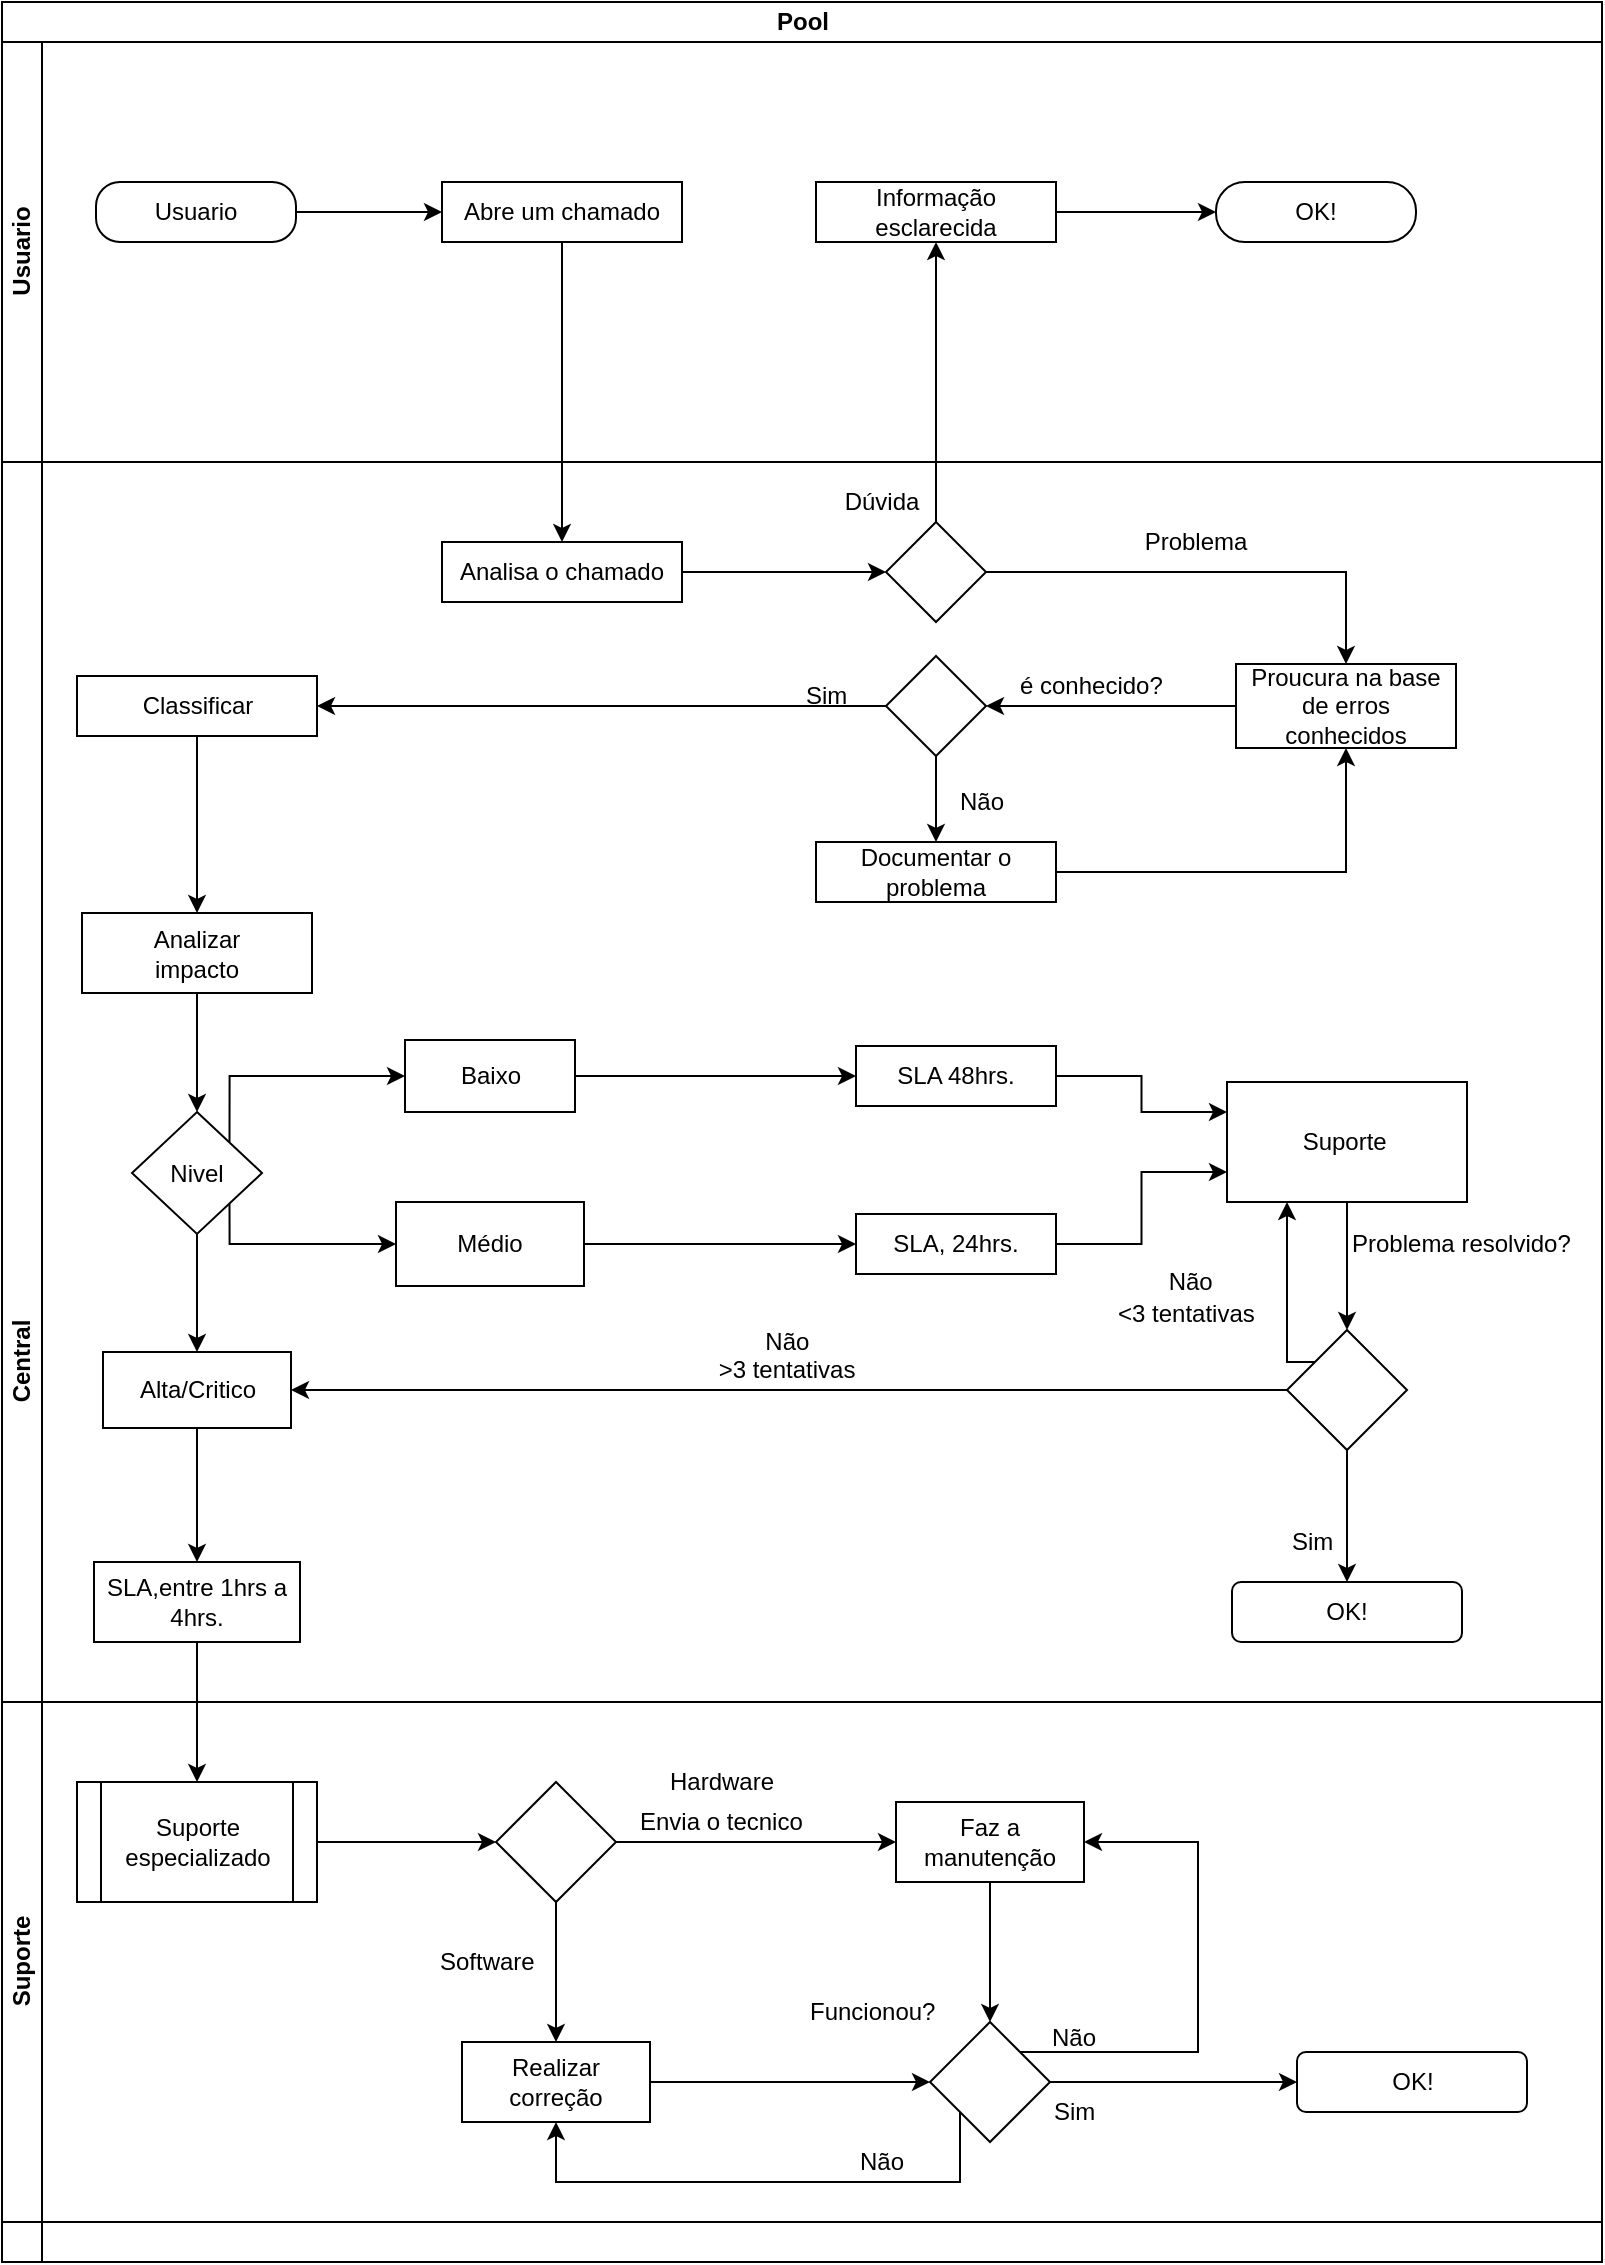 <mxfile version="12.2.0" type="google" pages="1"><diagram id="aMwmUUKOnBIB1RQVJD5V" name="Page-1"><mxGraphModel dx="854" dy="468" grid="1" gridSize="10" guides="1" tooltips="1" connect="1" arrows="1" fold="1" page="1" pageScale="1" pageWidth="827" pageHeight="1169" math="0" shadow="0"><root><mxCell id="0"/><mxCell id="1" parent="0"/><mxCell id="UBkome2IJPFmx6XaQP9s-4" value="Pool" style="swimlane;html=1;childLayout=stackLayout;resizeParent=1;resizeParentMax=0;horizontal=1;startSize=20;horizontalStack=0;" parent="1" vertex="1"><mxGeometry x="13" y="60" width="800" height="1130" as="geometry"/></mxCell><mxCell id="UBkome2IJPFmx6XaQP9s-5" value="Usuario" style="swimlane;html=1;startSize=20;horizontal=0;" parent="UBkome2IJPFmx6XaQP9s-4" vertex="1"><mxGeometry y="20" width="800" height="210" as="geometry"><mxRectangle y="20" width="800" height="40" as="alternateBounds"/></mxGeometry></mxCell><mxCell id="foT4G314ZQIsYF7EMYgq-319" value="" style="edgeStyle=orthogonalEdgeStyle;rounded=0;orthogonalLoop=1;jettySize=auto;html=1;" parent="UBkome2IJPFmx6XaQP9s-5" source="UBkome2IJPFmx6XaQP9s-2" target="foT4G314ZQIsYF7EMYgq-318" edge="1"><mxGeometry relative="1" as="geometry"/></mxCell><mxCell id="UBkome2IJPFmx6XaQP9s-2" value="Usuario" style="rounded=1;whiteSpace=wrap;html=1;arcSize=40;" parent="UBkome2IJPFmx6XaQP9s-5" vertex="1"><mxGeometry x="47" y="70" width="100" height="30" as="geometry"/></mxCell><mxCell id="foT4G314ZQIsYF7EMYgq-318" value="Abre um chamado" style="rounded=0;whiteSpace=wrap;html=1;" parent="UBkome2IJPFmx6XaQP9s-5" vertex="1"><mxGeometry x="220" y="70" width="120" height="30" as="geometry"/></mxCell><mxCell id="foT4G314ZQIsYF7EMYgq-346" style="edgeStyle=orthogonalEdgeStyle;rounded=0;orthogonalLoop=1;jettySize=auto;html=1;exitX=1;exitY=0.5;exitDx=0;exitDy=0;entryX=0;entryY=0.5;entryDx=0;entryDy=0;" parent="UBkome2IJPFmx6XaQP9s-5" source="foT4G314ZQIsYF7EMYgq-332" target="foT4G314ZQIsYF7EMYgq-340" edge="1"><mxGeometry relative="1" as="geometry"/></mxCell><mxCell id="foT4G314ZQIsYF7EMYgq-332" value="Informação esclarecida" style="rounded=0;whiteSpace=wrap;html=1;" parent="UBkome2IJPFmx6XaQP9s-5" vertex="1"><mxGeometry x="407" y="70" width="120" height="30" as="geometry"/></mxCell><mxCell id="foT4G314ZQIsYF7EMYgq-340" value="OK!" style="rounded=1;whiteSpace=wrap;html=1;arcSize=48;" parent="UBkome2IJPFmx6XaQP9s-5" vertex="1"><mxGeometry x="607" y="70" width="100" height="30" as="geometry"/></mxCell><mxCell id="foT4G314ZQIsYF7EMYgq-328" style="edgeStyle=orthogonalEdgeStyle;rounded=0;orthogonalLoop=1;jettySize=auto;html=1;entryX=0.5;entryY=0;entryDx=0;entryDy=0;" parent="UBkome2IJPFmx6XaQP9s-4" source="foT4G314ZQIsYF7EMYgq-318" target="foT4G314ZQIsYF7EMYgq-327" edge="1"><mxGeometry relative="1" as="geometry"/></mxCell><mxCell id="foT4G314ZQIsYF7EMYgq-345" style="edgeStyle=orthogonalEdgeStyle;rounded=0;orthogonalLoop=1;jettySize=auto;html=1;exitX=0.5;exitY=0;exitDx=0;exitDy=0;entryX=0.5;entryY=1;entryDx=0;entryDy=0;" parent="UBkome2IJPFmx6XaQP9s-4" source="foT4G314ZQIsYF7EMYgq-330" target="foT4G314ZQIsYF7EMYgq-332" edge="1"><mxGeometry relative="1" as="geometry"/></mxCell><mxCell id="UBkome2IJPFmx6XaQP9s-6" value="Central&lt;br&gt;" style="swimlane;html=1;startSize=20;horizontal=0;" parent="UBkome2IJPFmx6XaQP9s-4" vertex="1"><mxGeometry y="230" width="800" height="900" as="geometry"/></mxCell><mxCell id="foT4G314ZQIsYF7EMYgq-357" style="edgeStyle=orthogonalEdgeStyle;rounded=0;orthogonalLoop=1;jettySize=auto;html=1;exitX=0;exitY=0.5;exitDx=0;exitDy=0;entryX=1;entryY=0.5;entryDx=0;entryDy=0;" parent="UBkome2IJPFmx6XaQP9s-6" source="UBkome2IJPFmx6XaQP9s-53" target="foT4G314ZQIsYF7EMYgq-354" edge="1"><mxGeometry relative="1" as="geometry"/></mxCell><mxCell id="UBkome2IJPFmx6XaQP9s-53" value="Proucura na base de erros conhecidos" style="rounded=0;whiteSpace=wrap;html=1;" parent="UBkome2IJPFmx6XaQP9s-6" vertex="1"><mxGeometry x="617" y="101" width="110" height="42" as="geometry"/></mxCell><mxCell id="foT4G314ZQIsYF7EMYgq-325" value="" style="edgeStyle=orthogonalEdgeStyle;rounded=0;orthogonalLoop=1;jettySize=auto;html=1;entryX=0.5;entryY=0;entryDx=0;entryDy=0;" parent="UBkome2IJPFmx6XaQP9s-6" source="UBkome2IJPFmx6XaQP9s-73" target="foT4G314ZQIsYF7EMYgq-25" edge="1"><mxGeometry relative="1" as="geometry"><mxPoint x="87" y="210" as="targetPoint"/></mxGeometry></mxCell><mxCell id="UBkome2IJPFmx6XaQP9s-73" value="Classificar" style="rounded=0;whiteSpace=wrap;html=1;" parent="UBkome2IJPFmx6XaQP9s-6" vertex="1"><mxGeometry x="37.5" y="107" width="120" height="30" as="geometry"/></mxCell><mxCell id="foT4G314ZQIsYF7EMYgq-193" value="" style="edgeStyle=orthogonalEdgeStyle;rounded=0;orthogonalLoop=1;jettySize=auto;html=1;" parent="UBkome2IJPFmx6XaQP9s-6" source="foT4G314ZQIsYF7EMYgq-12" target="foT4G314ZQIsYF7EMYgq-32" edge="1"><mxGeometry relative="1" as="geometry"/></mxCell><mxCell id="foT4G314ZQIsYF7EMYgq-197" style="edgeStyle=orthogonalEdgeStyle;rounded=0;orthogonalLoop=1;jettySize=auto;html=1;exitX=1;exitY=0;exitDx=0;exitDy=0;entryX=0;entryY=0.5;entryDx=0;entryDy=0;" parent="UBkome2IJPFmx6XaQP9s-6" source="foT4G314ZQIsYF7EMYgq-12" target="foT4G314ZQIsYF7EMYgq-91" edge="1"><mxGeometry relative="1" as="geometry"><Array as="points"><mxPoint x="114" y="307"/></Array></mxGeometry></mxCell><mxCell id="foT4G314ZQIsYF7EMYgq-198" style="edgeStyle=orthogonalEdgeStyle;rounded=0;orthogonalLoop=1;jettySize=auto;html=1;exitX=1;exitY=1;exitDx=0;exitDy=0;entryX=0;entryY=0.5;entryDx=0;entryDy=0;" parent="UBkome2IJPFmx6XaQP9s-6" source="foT4G314ZQIsYF7EMYgq-12" target="foT4G314ZQIsYF7EMYgq-30" edge="1"><mxGeometry relative="1" as="geometry"><Array as="points"><mxPoint x="114" y="391"/></Array></mxGeometry></mxCell><mxCell id="foT4G314ZQIsYF7EMYgq-12" value="Nivel" style="rhombus;whiteSpace=wrap;html=1;" parent="UBkome2IJPFmx6XaQP9s-6" vertex="1"><mxGeometry x="65" y="325" width="65" height="61" as="geometry"/></mxCell><mxCell id="foT4G314ZQIsYF7EMYgq-16" style="edgeStyle=orthogonalEdgeStyle;rounded=0;orthogonalLoop=1;jettySize=auto;html=1;exitX=0.5;exitY=1;exitDx=0;exitDy=0;" parent="UBkome2IJPFmx6XaQP9s-6" edge="1"><mxGeometry relative="1" as="geometry"><mxPoint x="258" y="370" as="sourcePoint"/><mxPoint x="258" y="369.5" as="targetPoint"/></mxGeometry></mxCell><mxCell id="foT4G314ZQIsYF7EMYgq-190" style="edgeStyle=orthogonalEdgeStyle;rounded=0;orthogonalLoop=1;jettySize=auto;html=1;exitX=0.5;exitY=1;exitDx=0;exitDy=0;entryX=0.5;entryY=0;entryDx=0;entryDy=0;" parent="UBkome2IJPFmx6XaQP9s-6" source="foT4G314ZQIsYF7EMYgq-25" target="foT4G314ZQIsYF7EMYgq-12" edge="1"><mxGeometry relative="1" as="geometry"><mxPoint x="85" y="277" as="sourcePoint"/></mxGeometry></mxCell><mxCell id="foT4G314ZQIsYF7EMYgq-25" value="Analizar&lt;br&gt;impacto" style="rounded=0;whiteSpace=wrap;html=1;" parent="UBkome2IJPFmx6XaQP9s-6" vertex="1"><mxGeometry x="40" y="225.5" width="115" height="40" as="geometry"/></mxCell><mxCell id="foT4G314ZQIsYF7EMYgq-383" style="edgeStyle=orthogonalEdgeStyle;rounded=0;orthogonalLoop=1;jettySize=auto;html=1;exitX=1;exitY=0.5;exitDx=0;exitDy=0;entryX=0;entryY=0.5;entryDx=0;entryDy=0;" parent="UBkome2IJPFmx6XaQP9s-6" source="foT4G314ZQIsYF7EMYgq-30" target="foT4G314ZQIsYF7EMYgq-205" edge="1"><mxGeometry relative="1" as="geometry"/></mxCell><mxCell id="foT4G314ZQIsYF7EMYgq-30" value="Médio" style="rounded=0;whiteSpace=wrap;html=1;" parent="UBkome2IJPFmx6XaQP9s-6" vertex="1"><mxGeometry x="197" y="370" width="94" height="42" as="geometry"/></mxCell><mxCell id="UBkome2IJPFmx6XaQP9s-7" value="Suporte&lt;br&gt;" style="swimlane;html=1;startSize=20;horizontal=0;" parent="UBkome2IJPFmx6XaQP9s-6" vertex="1"><mxGeometry y="620" width="800" height="260" as="geometry"><mxRectangle y="260" width="800" height="60" as="alternateBounds"/></mxGeometry></mxCell><mxCell id="foT4G314ZQIsYF7EMYgq-300" value="" style="edgeStyle=orthogonalEdgeStyle;rounded=0;orthogonalLoop=1;jettySize=auto;html=1;entryX=0;entryY=0.5;entryDx=0;entryDy=0;" parent="UBkome2IJPFmx6XaQP9s-7" source="foT4G314ZQIsYF7EMYgq-296" target="foT4G314ZQIsYF7EMYgq-298" edge="1"><mxGeometry relative="1" as="geometry"><mxPoint x="237.5" y="70" as="targetPoint"/></mxGeometry></mxCell><mxCell id="foT4G314ZQIsYF7EMYgq-296" value="Suporte especializado" style="shape=process;whiteSpace=wrap;html=1;backgroundOutline=1;" parent="UBkome2IJPFmx6XaQP9s-7" vertex="1"><mxGeometry x="37.5" y="40" width="120" height="60" as="geometry"/></mxCell><mxCell id="foT4G314ZQIsYF7EMYgq-314" value="" style="edgeStyle=orthogonalEdgeStyle;rounded=0;orthogonalLoop=1;jettySize=auto;html=1;" parent="UBkome2IJPFmx6XaQP9s-7" source="foT4G314ZQIsYF7EMYgq-298" target="foT4G314ZQIsYF7EMYgq-313" edge="1"><mxGeometry relative="1" as="geometry"/></mxCell><mxCell id="foT4G314ZQIsYF7EMYgq-377" style="edgeStyle=orthogonalEdgeStyle;rounded=0;orthogonalLoop=1;jettySize=auto;html=1;exitX=1;exitY=0.5;exitDx=0;exitDy=0;" parent="UBkome2IJPFmx6XaQP9s-7" source="foT4G314ZQIsYF7EMYgq-298" target="foT4G314ZQIsYF7EMYgq-373" edge="1"><mxGeometry relative="1" as="geometry"/></mxCell><mxCell id="foT4G314ZQIsYF7EMYgq-298" value="" style="rhombus;whiteSpace=wrap;html=1;" parent="UBkome2IJPFmx6XaQP9s-7" vertex="1"><mxGeometry x="247" y="40" width="60" height="60" as="geometry"/></mxCell><mxCell id="foT4G314ZQIsYF7EMYgq-309" value="Hardware" style="text;html=1;resizable=0;points=[];autosize=1;align=left;verticalAlign=top;spacingTop=-4;" parent="UBkome2IJPFmx6XaQP9s-7" vertex="1"><mxGeometry x="332" y="30" width="70" height="20" as="geometry"/></mxCell><mxCell id="foT4G314ZQIsYF7EMYgq-310" value="Envia o tecnico" style="text;html=1;resizable=0;points=[];autosize=1;align=left;verticalAlign=top;spacingTop=-4;" parent="UBkome2IJPFmx6XaQP9s-7" vertex="1"><mxGeometry x="317" y="50" width="100" height="20" as="geometry"/></mxCell><mxCell id="foT4G314ZQIsYF7EMYgq-401" style="edgeStyle=orthogonalEdgeStyle;rounded=0;orthogonalLoop=1;jettySize=auto;html=1;exitX=1;exitY=0.5;exitDx=0;exitDy=0;entryX=0;entryY=0.5;entryDx=0;entryDy=0;" parent="UBkome2IJPFmx6XaQP9s-7" source="foT4G314ZQIsYF7EMYgq-313" target="foT4G314ZQIsYF7EMYgq-399" edge="1"><mxGeometry relative="1" as="geometry"/></mxCell><mxCell id="foT4G314ZQIsYF7EMYgq-313" value="Realizar correção" style="rounded=0;whiteSpace=wrap;html=1;" parent="UBkome2IJPFmx6XaQP9s-7" vertex="1"><mxGeometry x="230" y="170" width="94" height="40" as="geometry"/></mxCell><mxCell id="foT4G314ZQIsYF7EMYgq-315" value="Software" style="text;html=1;resizable=0;points=[];autosize=1;align=left;verticalAlign=top;spacingTop=-4;" parent="UBkome2IJPFmx6XaQP9s-7" vertex="1"><mxGeometry x="217" y="120" width="60" height="20" as="geometry"/></mxCell><mxCell id="foT4G314ZQIsYF7EMYgq-400" style="edgeStyle=orthogonalEdgeStyle;rounded=0;orthogonalLoop=1;jettySize=auto;html=1;exitX=0.5;exitY=1;exitDx=0;exitDy=0;" parent="UBkome2IJPFmx6XaQP9s-7" source="foT4G314ZQIsYF7EMYgq-373" target="foT4G314ZQIsYF7EMYgq-399" edge="1"><mxGeometry relative="1" as="geometry"/></mxCell><mxCell id="foT4G314ZQIsYF7EMYgq-373" value="Faz a manutenção" style="rounded=0;whiteSpace=wrap;html=1;" parent="UBkome2IJPFmx6XaQP9s-7" vertex="1"><mxGeometry x="447" y="50" width="94" height="40" as="geometry"/></mxCell><mxCell id="foT4G314ZQIsYF7EMYgq-403" style="edgeStyle=orthogonalEdgeStyle;rounded=0;orthogonalLoop=1;jettySize=auto;html=1;exitX=1;exitY=0.5;exitDx=0;exitDy=0;entryX=0;entryY=0.5;entryDx=0;entryDy=0;" parent="UBkome2IJPFmx6XaQP9s-7" source="foT4G314ZQIsYF7EMYgq-399" target="foT4G314ZQIsYF7EMYgq-402" edge="1"><mxGeometry relative="1" as="geometry"/></mxCell><mxCell id="foT4G314ZQIsYF7EMYgq-404" style="edgeStyle=orthogonalEdgeStyle;rounded=0;orthogonalLoop=1;jettySize=auto;html=1;exitX=1;exitY=0;exitDx=0;exitDy=0;entryX=1;entryY=0.5;entryDx=0;entryDy=0;" parent="UBkome2IJPFmx6XaQP9s-7" source="foT4G314ZQIsYF7EMYgq-399" target="foT4G314ZQIsYF7EMYgq-373" edge="1"><mxGeometry relative="1" as="geometry"><Array as="points"><mxPoint x="598" y="175"/><mxPoint x="598" y="70"/></Array></mxGeometry></mxCell><mxCell id="foT4G314ZQIsYF7EMYgq-405" style="edgeStyle=orthogonalEdgeStyle;rounded=0;orthogonalLoop=1;jettySize=auto;html=1;exitX=0;exitY=1;exitDx=0;exitDy=0;entryX=0.5;entryY=1;entryDx=0;entryDy=0;" parent="UBkome2IJPFmx6XaQP9s-7" source="foT4G314ZQIsYF7EMYgq-399" target="foT4G314ZQIsYF7EMYgq-313" edge="1"><mxGeometry relative="1" as="geometry"><Array as="points"><mxPoint x="479" y="240"/><mxPoint x="277" y="240"/></Array></mxGeometry></mxCell><mxCell id="foT4G314ZQIsYF7EMYgq-399" value="" style="rhombus;whiteSpace=wrap;html=1;" parent="UBkome2IJPFmx6XaQP9s-7" vertex="1"><mxGeometry x="464" y="160" width="60" height="60" as="geometry"/></mxCell><mxCell id="foT4G314ZQIsYF7EMYgq-402" value="OK!" style="rounded=1;whiteSpace=wrap;html=1;" parent="UBkome2IJPFmx6XaQP9s-7" vertex="1"><mxGeometry x="647.5" y="175" width="115" height="30" as="geometry"/></mxCell><mxCell id="foT4G314ZQIsYF7EMYgq-407" value="Não" style="text;html=1;resizable=0;points=[];autosize=1;align=left;verticalAlign=top;spacingTop=-4;" parent="UBkome2IJPFmx6XaQP9s-7" vertex="1"><mxGeometry x="427" y="220" width="40" height="20" as="geometry"/></mxCell><mxCell id="foT4G314ZQIsYF7EMYgq-408" value="Sim" style="text;html=1;resizable=0;points=[];autosize=1;align=left;verticalAlign=top;spacingTop=-4;" parent="UBkome2IJPFmx6XaQP9s-7" vertex="1"><mxGeometry x="524" y="195" width="40" height="20" as="geometry"/></mxCell><mxCell id="foT4G314ZQIsYF7EMYgq-410" value="Funcionou?" style="text;html=1;resizable=0;points=[];autosize=1;align=left;verticalAlign=top;spacingTop=-4;" parent="UBkome2IJPFmx6XaQP9s-7" vertex="1"><mxGeometry x="402" y="145" width="80" height="20" as="geometry"/></mxCell><mxCell id="foT4G314ZQIsYF7EMYgq-412" style="edgeStyle=orthogonalEdgeStyle;rounded=0;orthogonalLoop=1;jettySize=auto;html=1;exitX=0.5;exitY=1;exitDx=0;exitDy=0;entryX=0.5;entryY=0;entryDx=0;entryDy=0;" parent="UBkome2IJPFmx6XaQP9s-6" source="foT4G314ZQIsYF7EMYgq-32" target="foT4G314ZQIsYF7EMYgq-411" edge="1"><mxGeometry relative="1" as="geometry"/></mxCell><mxCell id="foT4G314ZQIsYF7EMYgq-32" value="Alta/Critico" style="rounded=0;whiteSpace=wrap;html=1;" parent="UBkome2IJPFmx6XaQP9s-6" vertex="1"><mxGeometry x="50.5" y="445" width="94" height="38" as="geometry"/></mxCell><mxCell id="foT4G314ZQIsYF7EMYgq-395" style="edgeStyle=orthogonalEdgeStyle;rounded=0;orthogonalLoop=1;jettySize=auto;html=1;exitX=1;exitY=0.5;exitDx=0;exitDy=0;entryX=0;entryY=0.5;entryDx=0;entryDy=0;" parent="UBkome2IJPFmx6XaQP9s-6" source="foT4G314ZQIsYF7EMYgq-91" target="foT4G314ZQIsYF7EMYgq-206" edge="1"><mxGeometry relative="1" as="geometry"/></mxCell><mxCell id="foT4G314ZQIsYF7EMYgq-91" value="Baixo" style="rounded=0;whiteSpace=wrap;html=1;" parent="UBkome2IJPFmx6XaQP9s-6" vertex="1"><mxGeometry x="201.5" y="289" width="85" height="36" as="geometry"/></mxCell><mxCell id="foT4G314ZQIsYF7EMYgq-391" style="edgeStyle=orthogonalEdgeStyle;rounded=0;orthogonalLoop=1;jettySize=auto;html=1;exitX=0.5;exitY=1;exitDx=0;exitDy=0;entryX=0.5;entryY=0;entryDx=0;entryDy=0;" parent="UBkome2IJPFmx6XaQP9s-6" source="foT4G314ZQIsYF7EMYgq-102" target="foT4G314ZQIsYF7EMYgq-118" edge="1"><mxGeometry relative="1" as="geometry"/></mxCell><mxCell id="foT4G314ZQIsYF7EMYgq-102" value="Suporte&amp;nbsp;" style="rounded=0;whiteSpace=wrap;html=1;" parent="UBkome2IJPFmx6XaQP9s-6" vertex="1"><mxGeometry x="612.5" y="310" width="120" height="60" as="geometry"/></mxCell><mxCell id="foT4G314ZQIsYF7EMYgq-245" style="edgeStyle=orthogonalEdgeStyle;rounded=0;orthogonalLoop=1;jettySize=auto;html=1;exitX=0;exitY=0.5;exitDx=0;exitDy=0;entryX=1;entryY=0.5;entryDx=0;entryDy=0;" parent="UBkome2IJPFmx6XaQP9s-6" source="foT4G314ZQIsYF7EMYgq-118" target="foT4G314ZQIsYF7EMYgq-32" edge="1"><mxGeometry relative="1" as="geometry"/></mxCell><mxCell id="foT4G314ZQIsYF7EMYgq-392" style="edgeStyle=orthogonalEdgeStyle;rounded=0;orthogonalLoop=1;jettySize=auto;html=1;exitX=0.5;exitY=1;exitDx=0;exitDy=0;entryX=0.5;entryY=0;entryDx=0;entryDy=0;" parent="UBkome2IJPFmx6XaQP9s-6" source="foT4G314ZQIsYF7EMYgq-118" target="foT4G314ZQIsYF7EMYgq-277" edge="1"><mxGeometry relative="1" as="geometry"/></mxCell><mxCell id="foT4G314ZQIsYF7EMYgq-394" style="edgeStyle=orthogonalEdgeStyle;rounded=0;orthogonalLoop=1;jettySize=auto;html=1;exitX=0;exitY=0;exitDx=0;exitDy=0;entryX=0.25;entryY=1;entryDx=0;entryDy=0;" parent="UBkome2IJPFmx6XaQP9s-6" source="foT4G314ZQIsYF7EMYgq-118" target="foT4G314ZQIsYF7EMYgq-102" edge="1"><mxGeometry relative="1" as="geometry"><Array as="points"><mxPoint x="642" y="450"/></Array></mxGeometry></mxCell><mxCell id="foT4G314ZQIsYF7EMYgq-118" value="" style="rhombus;whiteSpace=wrap;html=1;" parent="UBkome2IJPFmx6XaQP9s-6" vertex="1"><mxGeometry x="642.5" y="434" width="60" height="60" as="geometry"/></mxCell><mxCell id="foT4G314ZQIsYF7EMYgq-173" value="Sim" style="text;html=1;resizable=0;points=[];autosize=1;align=left;verticalAlign=top;spacingTop=-4;" parent="UBkome2IJPFmx6XaQP9s-6" vertex="1"><mxGeometry x="642.5" y="530" width="40" height="20" as="geometry"/></mxCell><mxCell id="foT4G314ZQIsYF7EMYgq-218" style="edgeStyle=orthogonalEdgeStyle;rounded=0;orthogonalLoop=1;jettySize=auto;html=1;exitX=1;exitY=0.5;exitDx=0;exitDy=0;entryX=0;entryY=0.25;entryDx=0;entryDy=0;" parent="UBkome2IJPFmx6XaQP9s-6" source="foT4G314ZQIsYF7EMYgq-206" target="foT4G314ZQIsYF7EMYgq-102" edge="1"><mxGeometry relative="1" as="geometry"/></mxCell><mxCell id="foT4G314ZQIsYF7EMYgq-206" value="SLA 48hrs." style="rounded=0;whiteSpace=wrap;html=1;" parent="UBkome2IJPFmx6XaQP9s-6" vertex="1"><mxGeometry x="427" y="292" width="100" height="30" as="geometry"/></mxCell><mxCell id="foT4G314ZQIsYF7EMYgq-396" style="edgeStyle=orthogonalEdgeStyle;rounded=0;orthogonalLoop=1;jettySize=auto;html=1;exitX=1;exitY=0.5;exitDx=0;exitDy=0;entryX=0;entryY=0.75;entryDx=0;entryDy=0;" parent="UBkome2IJPFmx6XaQP9s-6" source="foT4G314ZQIsYF7EMYgq-205" target="foT4G314ZQIsYF7EMYgq-102" edge="1"><mxGeometry relative="1" as="geometry"/></mxCell><mxCell id="foT4G314ZQIsYF7EMYgq-205" value="SLA, 24hrs." style="rounded=0;whiteSpace=wrap;html=1;" parent="UBkome2IJPFmx6XaQP9s-6" vertex="1"><mxGeometry x="427" y="376" width="100" height="30" as="geometry"/></mxCell><mxCell id="foT4G314ZQIsYF7EMYgq-216" value="Não&amp;nbsp;" style="text;html=1;strokeColor=none;fillColor=none;align=center;verticalAlign=middle;whiteSpace=wrap;rounded=0;" parent="UBkome2IJPFmx6XaQP9s-6" vertex="1"><mxGeometry x="576" y="399.5" width="40" height="20" as="geometry"/></mxCell><mxCell id="foT4G314ZQIsYF7EMYgq-246" value="&amp;lt;3 tentativas" style="text;html=1;resizable=0;points=[];autosize=1;align=left;verticalAlign=top;spacingTop=-4;" parent="UBkome2IJPFmx6XaQP9s-6" vertex="1"><mxGeometry x="556" y="416" width="80" height="20" as="geometry"/></mxCell><mxCell id="foT4G314ZQIsYF7EMYgq-252" value="Problema resolvido?" style="text;html=1;resizable=0;points=[];autosize=1;align=left;verticalAlign=top;spacingTop=-4;" parent="UBkome2IJPFmx6XaQP9s-6" vertex="1"><mxGeometry x="672.5" y="381" width="120" height="20" as="geometry"/></mxCell><mxCell id="foT4G314ZQIsYF7EMYgq-258" value="&amp;nbsp; &amp;nbsp; &amp;nbsp; &amp;nbsp; Não&lt;br&gt;&amp;nbsp;&amp;gt;3 tentativas" style="text;html=1;resizable=0;points=[];autosize=1;align=left;verticalAlign=top;spacingTop=-4;" parent="UBkome2IJPFmx6XaQP9s-6" vertex="1"><mxGeometry x="353" y="430" width="90" height="30" as="geometry"/></mxCell><mxCell id="foT4G314ZQIsYF7EMYgq-277" value="OK!" style="rounded=1;whiteSpace=wrap;html=1;" parent="UBkome2IJPFmx6XaQP9s-6" vertex="1"><mxGeometry x="615" y="560" width="115" height="30" as="geometry"/></mxCell><mxCell id="foT4G314ZQIsYF7EMYgq-331" style="edgeStyle=orthogonalEdgeStyle;rounded=0;orthogonalLoop=1;jettySize=auto;html=1;entryX=0;entryY=0.5;entryDx=0;entryDy=0;" parent="UBkome2IJPFmx6XaQP9s-6" source="foT4G314ZQIsYF7EMYgq-327" target="foT4G314ZQIsYF7EMYgq-330" edge="1"><mxGeometry relative="1" as="geometry"/></mxCell><mxCell id="foT4G314ZQIsYF7EMYgq-327" value="Analisa o chamado" style="rounded=0;whiteSpace=wrap;html=1;" parent="UBkome2IJPFmx6XaQP9s-6" vertex="1"><mxGeometry x="220" y="40" width="120" height="30" as="geometry"/></mxCell><mxCell id="foT4G314ZQIsYF7EMYgq-353" style="edgeStyle=orthogonalEdgeStyle;rounded=0;orthogonalLoop=1;jettySize=auto;html=1;exitX=1;exitY=0.5;exitDx=0;exitDy=0;entryX=0.5;entryY=0;entryDx=0;entryDy=0;" parent="UBkome2IJPFmx6XaQP9s-6" source="foT4G314ZQIsYF7EMYgq-330" target="UBkome2IJPFmx6XaQP9s-53" edge="1"><mxGeometry relative="1" as="geometry"/></mxCell><mxCell id="foT4G314ZQIsYF7EMYgq-330" value="" style="rhombus;whiteSpace=wrap;html=1;" parent="UBkome2IJPFmx6XaQP9s-6" vertex="1"><mxGeometry x="442" y="30" width="50" height="50" as="geometry"/></mxCell><mxCell id="foT4G314ZQIsYF7EMYgq-334" value="Dúvida" style="text;html=1;strokeColor=none;fillColor=none;align=center;verticalAlign=middle;whiteSpace=wrap;rounded=0;" parent="UBkome2IJPFmx6XaQP9s-6" vertex="1"><mxGeometry x="420" y="10" width="40" height="20" as="geometry"/></mxCell><mxCell id="foT4G314ZQIsYF7EMYgq-337" value="Problema" style="text;html=1;strokeColor=none;fillColor=none;align=center;verticalAlign=middle;whiteSpace=wrap;rounded=0;" parent="UBkome2IJPFmx6XaQP9s-6" vertex="1"><mxGeometry x="577" y="30" width="40" height="20" as="geometry"/></mxCell><mxCell id="foT4G314ZQIsYF7EMYgq-358" style="edgeStyle=orthogonalEdgeStyle;rounded=0;orthogonalLoop=1;jettySize=auto;html=1;exitX=0;exitY=0.5;exitDx=0;exitDy=0;entryX=1;entryY=0.5;entryDx=0;entryDy=0;" parent="UBkome2IJPFmx6XaQP9s-6" source="foT4G314ZQIsYF7EMYgq-354" target="UBkome2IJPFmx6XaQP9s-73" edge="1"><mxGeometry relative="1" as="geometry"/></mxCell><mxCell id="foT4G314ZQIsYF7EMYgq-364" style="edgeStyle=orthogonalEdgeStyle;rounded=0;orthogonalLoop=1;jettySize=auto;html=1;exitX=0.5;exitY=1;exitDx=0;exitDy=0;entryX=0.5;entryY=0;entryDx=0;entryDy=0;" parent="UBkome2IJPFmx6XaQP9s-6" source="foT4G314ZQIsYF7EMYgq-354" target="foT4G314ZQIsYF7EMYgq-359" edge="1"><mxGeometry relative="1" as="geometry"/></mxCell><mxCell id="foT4G314ZQIsYF7EMYgq-354" value="" style="rhombus;whiteSpace=wrap;html=1;" parent="UBkome2IJPFmx6XaQP9s-6" vertex="1"><mxGeometry x="442" y="97" width="50" height="50" as="geometry"/></mxCell><mxCell id="foT4G314ZQIsYF7EMYgq-370" style="edgeStyle=orthogonalEdgeStyle;rounded=0;orthogonalLoop=1;jettySize=auto;html=1;exitX=1;exitY=0.5;exitDx=0;exitDy=0;entryX=0.5;entryY=1;entryDx=0;entryDy=0;" parent="UBkome2IJPFmx6XaQP9s-6" source="foT4G314ZQIsYF7EMYgq-359" target="UBkome2IJPFmx6XaQP9s-53" edge="1"><mxGeometry relative="1" as="geometry"/></mxCell><mxCell id="foT4G314ZQIsYF7EMYgq-359" value="Documentar o problema" style="rounded=0;whiteSpace=wrap;html=1;" parent="UBkome2IJPFmx6XaQP9s-6" vertex="1"><mxGeometry x="407" y="190" width="120" height="30" as="geometry"/></mxCell><mxCell id="foT4G314ZQIsYF7EMYgq-366" value="Não" style="text;html=1;resizable=0;points=[];autosize=1;align=left;verticalAlign=top;spacingTop=-4;" parent="UBkome2IJPFmx6XaQP9s-6" vertex="1"><mxGeometry x="477" y="160" width="40" height="20" as="geometry"/></mxCell><mxCell id="foT4G314ZQIsYF7EMYgq-365" value="Sim" style="text;html=1;resizable=0;points=[];autosize=1;align=left;verticalAlign=top;spacingTop=-4;" parent="UBkome2IJPFmx6XaQP9s-6" vertex="1"><mxGeometry x="400" y="107" width="40" height="20" as="geometry"/></mxCell><mxCell id="foT4G314ZQIsYF7EMYgq-368" value="é conhecido?" style="text;html=1;resizable=0;points=[];autosize=1;align=left;verticalAlign=top;spacingTop=-4;" parent="UBkome2IJPFmx6XaQP9s-6" vertex="1"><mxGeometry x="507" y="102" width="90" height="20" as="geometry"/></mxCell><mxCell id="foT4G314ZQIsYF7EMYgq-413" style="edgeStyle=orthogonalEdgeStyle;rounded=0;orthogonalLoop=1;jettySize=auto;html=1;exitX=0.5;exitY=1;exitDx=0;exitDy=0;entryX=0.5;entryY=0;entryDx=0;entryDy=0;" parent="UBkome2IJPFmx6XaQP9s-6" source="foT4G314ZQIsYF7EMYgq-411" target="foT4G314ZQIsYF7EMYgq-296" edge="1"><mxGeometry relative="1" as="geometry"/></mxCell><mxCell id="foT4G314ZQIsYF7EMYgq-411" value="SLA,entre 1hrs a 4hrs." style="rounded=0;whiteSpace=wrap;html=1;" parent="UBkome2IJPFmx6XaQP9s-6" vertex="1"><mxGeometry x="46" y="550" width="103" height="40" as="geometry"/></mxCell><mxCell id="foT4G314ZQIsYF7EMYgq-406" value="Não" style="text;html=1;resizable=0;points=[];autosize=1;align=left;verticalAlign=top;spacingTop=-4;" parent="1" vertex="1"><mxGeometry x="536" y="1068" width="40" height="20" as="geometry"/></mxCell></root></mxGraphModel></diagram></mxfile>
